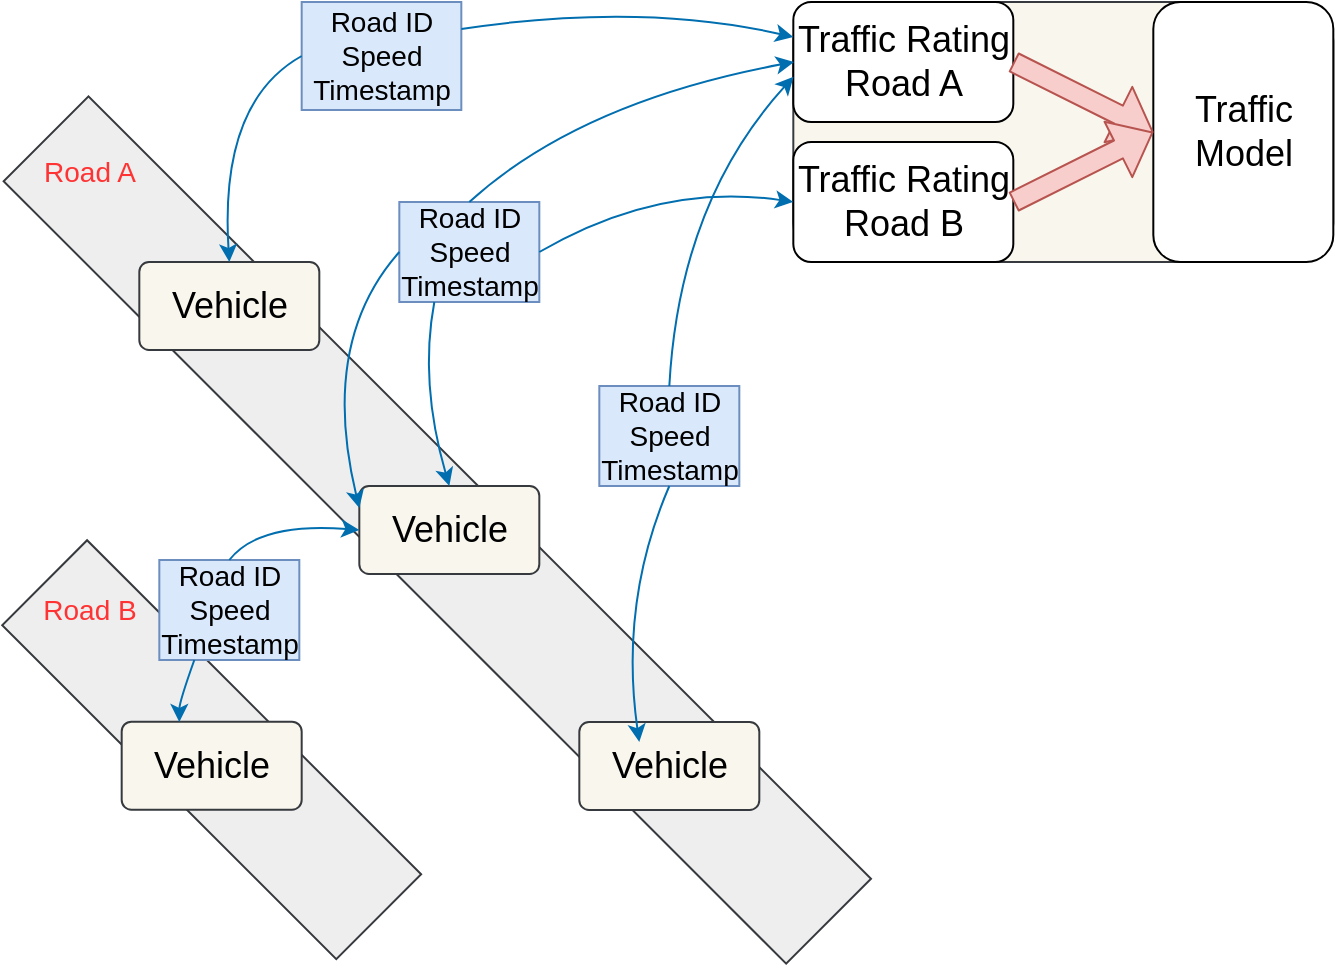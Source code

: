 <mxfile version="13.1.1" type="github">
  <diagram id="q70bziQ056zSovkO_Rw-" name="Page-1">
    <mxGraphModel dx="1038" dy="548" grid="1" gridSize="10" guides="1" tooltips="1" connect="1" arrows="1" fold="1" page="1" pageScale="1" pageWidth="827" pageHeight="1169" math="0" shadow="0">
      <root>
        <mxCell id="0" />
        <mxCell id="1" parent="0" />
        <mxCell id="WoJkxqJssHStP3WLanN2-1" value="" style="rounded=1;whiteSpace=wrap;html=1;fillColor=#f9f7ed;strokeColor=#36393d;" vertex="1" parent="1">
          <mxGeometry x="474.66" y="40" width="270" height="130" as="geometry" />
        </mxCell>
        <mxCell id="WoJkxqJssHStP3WLanN2-2" value="&lt;font style=&quot;font-size: 18px&quot;&gt;Traffic Rating Road B&lt;/font&gt;" style="rounded=1;whiteSpace=wrap;html=1;" vertex="1" parent="1">
          <mxGeometry x="474.66" y="110" width="110" height="60" as="geometry" />
        </mxCell>
        <mxCell id="WoJkxqJssHStP3WLanN2-3" value="&lt;font style=&quot;font-size: 18px&quot;&gt;Traffic Model&lt;/font&gt;" style="rounded=1;whiteSpace=wrap;html=1;" vertex="1" parent="1">
          <mxGeometry x="654.66" y="40" width="90" height="130" as="geometry" />
        </mxCell>
        <mxCell id="WoJkxqJssHStP3WLanN2-4" value="&lt;font style=&quot;font-size: 18px&quot;&gt;Traffic Rating Road A&lt;/font&gt;" style="rounded=1;whiteSpace=wrap;html=1;" vertex="1" parent="1">
          <mxGeometry x="474.66" y="40" width="110" height="60" as="geometry" />
        </mxCell>
        <mxCell id="WoJkxqJssHStP3WLanN2-5" value="" style="endArrow=classic;html=1;shadow=0;entryX=0;entryY=0.5;entryDx=0;entryDy=0;exitX=1;exitY=0.5;exitDx=0;exitDy=0;shape=flexArrow;fillColor=#f8cecc;strokeColor=#b85450;" edge="1" parent="1" source="WoJkxqJssHStP3WLanN2-4" target="WoJkxqJssHStP3WLanN2-3">
          <mxGeometry width="50" height="50" relative="1" as="geometry">
            <mxPoint x="584.66" y="-10" as="sourcePoint" />
            <mxPoint x="634.66" y="-60" as="targetPoint" />
          </mxGeometry>
        </mxCell>
        <mxCell id="WoJkxqJssHStP3WLanN2-6" value="" style="endArrow=classic;html=1;shadow=0;exitX=1;exitY=0.5;exitDx=0;exitDy=0;entryX=0;entryY=0.5;entryDx=0;entryDy=0;shape=flexArrow;fillColor=#f8cecc;strokeColor=#b85450;" edge="1" parent="1" source="WoJkxqJssHStP3WLanN2-2" target="WoJkxqJssHStP3WLanN2-3">
          <mxGeometry width="50" height="50" relative="1" as="geometry">
            <mxPoint x="964.66" y="220" as="sourcePoint" />
            <mxPoint x="1014.66" y="170" as="targetPoint" />
          </mxGeometry>
        </mxCell>
        <mxCell id="WoJkxqJssHStP3WLanN2-7" value="" style="rounded=0;whiteSpace=wrap;html=1;rotation=45;fillColor=#eeeeee;strokeColor=#36393d;" vertex="1" parent="1">
          <mxGeometry x="20" y="274" width="553.32" height="60" as="geometry" />
        </mxCell>
        <mxCell id="WoJkxqJssHStP3WLanN2-8" value="" style="rounded=0;whiteSpace=wrap;html=1;rotation=45;fillColor=#eeeeee;strokeColor=#36393d;" vertex="1" parent="1">
          <mxGeometry x="65.74" y="383.87" width="236.21" height="60" as="geometry" />
        </mxCell>
        <mxCell id="WoJkxqJssHStP3WLanN2-9" value="&lt;font style=&quot;font-size: 18px&quot;&gt;Vehicle&lt;/font&gt;" style="rounded=1;whiteSpace=wrap;html=1;arcSize=11;fillColor=#f9f7ed;strokeColor=#36393d;" vertex="1" parent="1">
          <mxGeometry x="138.84" y="399.87" width="90" height="44" as="geometry" />
        </mxCell>
        <mxCell id="WoJkxqJssHStP3WLanN2-13" value="&lt;font style=&quot;font-size: 18px&quot;&gt;Vehicle&lt;/font&gt;" style="rounded=1;whiteSpace=wrap;html=1;arcSize=11;fillColor=#f9f7ed;strokeColor=#36393d;" vertex="1" parent="1">
          <mxGeometry x="147.66" y="170" width="90" height="44" as="geometry" />
        </mxCell>
        <mxCell id="WoJkxqJssHStP3WLanN2-14" value="&lt;font style=&quot;font-size: 18px&quot;&gt;Vehicle&lt;/font&gt;" style="rounded=1;whiteSpace=wrap;html=1;arcSize=11;fillColor=#f9f7ed;strokeColor=#36393d;" vertex="1" parent="1">
          <mxGeometry x="257.66" y="282" width="90" height="44" as="geometry" />
        </mxCell>
        <mxCell id="WoJkxqJssHStP3WLanN2-15" value="&lt;font style=&quot;font-size: 18px&quot;&gt;Vehicle&lt;/font&gt;" style="rounded=1;whiteSpace=wrap;html=1;arcSize=11;fillColor=#f9f7ed;strokeColor=#36393d;" vertex="1" parent="1">
          <mxGeometry x="367.66" y="400" width="90" height="44" as="geometry" />
        </mxCell>
        <mxCell id="WoJkxqJssHStP3WLanN2-16" value="&lt;font color=&quot;#ff3333&quot; style=&quot;font-size: 14px&quot;&gt;Road A&lt;/font&gt;" style="text;html=1;strokeColor=none;fillColor=none;align=center;verticalAlign=middle;whiteSpace=wrap;rounded=0;" vertex="1" parent="1">
          <mxGeometry x="97.66" y="115" width="50" height="20" as="geometry" />
        </mxCell>
        <mxCell id="WoJkxqJssHStP3WLanN2-17" value="&lt;font color=&quot;#ff3333&quot; style=&quot;font-size: 14px&quot;&gt;Road B&lt;/font&gt;" style="text;html=1;strokeColor=none;fillColor=none;align=center;verticalAlign=middle;whiteSpace=wrap;rounded=0;" vertex="1" parent="1">
          <mxGeometry x="97.66" y="334" width="50" height="20" as="geometry" />
        </mxCell>
        <mxCell id="WoJkxqJssHStP3WLanN2-18" value="&lt;font style=&quot;font-size: 14px&quot;&gt;Road ID&lt;br&gt;Speed&lt;br&gt;Timestamp&lt;/font&gt;" style="rounded=0;whiteSpace=wrap;html=1;fillColor=#dae8fc;strokeColor=#6c8ebf;" vertex="1" parent="1">
          <mxGeometry x="157.66" y="319" width="70" height="50" as="geometry" />
        </mxCell>
        <mxCell id="WoJkxqJssHStP3WLanN2-19" value="&lt;font style=&quot;font-size: 14px&quot;&gt;Road ID&lt;br&gt;Speed&lt;br&gt;Timestamp&lt;/font&gt;" style="rounded=0;whiteSpace=wrap;html=1;fillColor=#dae8fc;strokeColor=#6c8ebf;" vertex="1" parent="1">
          <mxGeometry x="228.84" y="40" width="79.82" height="54" as="geometry" />
        </mxCell>
        <mxCell id="WoJkxqJssHStP3WLanN2-20" value="&lt;font style=&quot;font-size: 14px&quot;&gt;Road ID&lt;br&gt;Speed&lt;br&gt;Timestamp&lt;/font&gt;" style="rounded=0;whiteSpace=wrap;html=1;fillColor=#dae8fc;strokeColor=#6c8ebf;" vertex="1" parent="1">
          <mxGeometry x="377.66" y="232" width="70" height="50" as="geometry" />
        </mxCell>
        <mxCell id="WoJkxqJssHStP3WLanN2-22" value="&lt;font style=&quot;font-size: 14px&quot;&gt;Road ID&lt;br&gt;Speed&lt;br&gt;Timestamp&lt;/font&gt;" style="rounded=0;whiteSpace=wrap;html=1;fillColor=#dae8fc;strokeColor=#6c8ebf;" vertex="1" parent="1">
          <mxGeometry x="277.66" y="140" width="70" height="50" as="geometry" />
        </mxCell>
        <mxCell id="WoJkxqJssHStP3WLanN2-23" value="" style="curved=1;endArrow=classic;html=1;exitX=0.25;exitY=1;exitDx=0;exitDy=0;fillColor=#1ba1e2;strokeColor=#006EAF;" edge="1" parent="1" source="WoJkxqJssHStP3WLanN2-18">
          <mxGeometry width="50" height="50" relative="1" as="geometry">
            <mxPoint x="37.66" y="280" as="sourcePoint" />
            <mxPoint x="167.66" y="400" as="targetPoint" />
            <Array as="points">
              <mxPoint x="167.66" y="390" />
            </Array>
          </mxGeometry>
        </mxCell>
        <mxCell id="WoJkxqJssHStP3WLanN2-24" value="" style="curved=1;endArrow=classic;html=1;entryX=0;entryY=0.5;entryDx=0;entryDy=0;exitX=0.5;exitY=0;exitDx=0;exitDy=0;fillColor=#1ba1e2;strokeColor=#006EAF;" edge="1" parent="1" source="WoJkxqJssHStP3WLanN2-18" target="WoJkxqJssHStP3WLanN2-14">
          <mxGeometry width="50" height="50" relative="1" as="geometry">
            <mxPoint x="137.66" y="300" as="sourcePoint" />
            <mxPoint x="187.66" y="250" as="targetPoint" />
            <Array as="points">
              <mxPoint x="207.66" y="300" />
            </Array>
          </mxGeometry>
        </mxCell>
        <mxCell id="WoJkxqJssHStP3WLanN2-25" value="" style="curved=1;endArrow=classic;html=1;exitX=1;exitY=0.25;exitDx=0;exitDy=0;fillColor=#1ba1e2;strokeColor=#006EAF;" edge="1" parent="1" source="WoJkxqJssHStP3WLanN2-19" target="WoJkxqJssHStP3WLanN2-4">
          <mxGeometry width="50" height="50" relative="1" as="geometry">
            <mxPoint x="207.66" y="110" as="sourcePoint" />
            <mxPoint x="257.66" y="60" as="targetPoint" />
            <Array as="points">
              <mxPoint x="397.66" y="40" />
            </Array>
          </mxGeometry>
        </mxCell>
        <mxCell id="WoJkxqJssHStP3WLanN2-32" value="" style="curved=1;endArrow=classic;html=1;entryX=0.333;entryY=0.227;entryDx=0;entryDy=0;entryPerimeter=0;exitX=0.5;exitY=1;exitDx=0;exitDy=0;fillColor=#1ba1e2;strokeColor=#006EAF;" edge="1" parent="1" source="WoJkxqJssHStP3WLanN2-20" target="WoJkxqJssHStP3WLanN2-15">
          <mxGeometry width="50" height="50" relative="1" as="geometry">
            <mxPoint x="547.66" y="330" as="sourcePoint" />
            <mxPoint x="597.66" y="280" as="targetPoint" />
            <Array as="points">
              <mxPoint x="387.66" y="340" />
            </Array>
          </mxGeometry>
        </mxCell>
        <mxCell id="WoJkxqJssHStP3WLanN2-33" value="" style="curved=1;endArrow=classic;html=1;exitX=0.5;exitY=0;exitDx=0;exitDy=0;entryX=0.001;entryY=0.623;entryDx=0;entryDy=0;fillColor=#1ba1e2;strokeColor=#006EAF;entryPerimeter=0;" edge="1" parent="1" source="WoJkxqJssHStP3WLanN2-20" target="WoJkxqJssHStP3WLanN2-4">
          <mxGeometry width="50" height="50" relative="1" as="geometry">
            <mxPoint x="517.66" y="320" as="sourcePoint" />
            <mxPoint x="567.66" y="270" as="targetPoint" />
            <Array as="points">
              <mxPoint x="417.66" y="140" />
            </Array>
          </mxGeometry>
        </mxCell>
        <mxCell id="WoJkxqJssHStP3WLanN2-34" value="" style="curved=1;endArrow=classic;html=1;entryX=0.5;entryY=0;entryDx=0;entryDy=0;exitX=0;exitY=0.5;exitDx=0;exitDy=0;fillColor=#1ba1e2;strokeColor=#006EAF;" edge="1" parent="1" source="WoJkxqJssHStP3WLanN2-19" target="WoJkxqJssHStP3WLanN2-13">
          <mxGeometry width="50" height="50" relative="1" as="geometry">
            <mxPoint x="157.66" y="100" as="sourcePoint" />
            <mxPoint x="207.66" y="50" as="targetPoint" />
            <Array as="points">
              <mxPoint x="187.66" y="90" />
            </Array>
          </mxGeometry>
        </mxCell>
        <mxCell id="WoJkxqJssHStP3WLanN2-35" value="" style="curved=1;endArrow=classic;html=1;entryX=0.5;entryY=0;entryDx=0;entryDy=0;exitX=0.25;exitY=1;exitDx=0;exitDy=0;fillColor=#1ba1e2;strokeColor=#006EAF;" edge="1" parent="1" source="WoJkxqJssHStP3WLanN2-22" target="WoJkxqJssHStP3WLanN2-14">
          <mxGeometry width="50" height="50" relative="1" as="geometry">
            <mxPoint x="87.66" y="280" as="sourcePoint" />
            <mxPoint x="137.66" y="230" as="targetPoint" />
            <Array as="points">
              <mxPoint x="287.66" y="230" />
            </Array>
          </mxGeometry>
        </mxCell>
        <mxCell id="WoJkxqJssHStP3WLanN2-36" value="" style="curved=1;endArrow=classic;html=1;exitX=0.5;exitY=0;exitDx=0;exitDy=0;fillColor=#1ba1e2;strokeColor=#006EAF;" edge="1" parent="1" source="WoJkxqJssHStP3WLanN2-22">
          <mxGeometry width="50" height="50" relative="1" as="geometry">
            <mxPoint x="97.66" y="280" as="sourcePoint" />
            <mxPoint x="475" y="70" as="targetPoint" />
            <Array as="points">
              <mxPoint x="367.66" y="90" />
            </Array>
          </mxGeometry>
        </mxCell>
        <mxCell id="WoJkxqJssHStP3WLanN2-37" value="" style="curved=1;endArrow=classic;html=1;entryX=0;entryY=0.25;entryDx=0;entryDy=0;exitX=0;exitY=0.5;exitDx=0;exitDy=0;fillColor=#1ba1e2;strokeColor=#006EAF;" edge="1" parent="1" source="WoJkxqJssHStP3WLanN2-22" target="WoJkxqJssHStP3WLanN2-14">
          <mxGeometry width="50" height="50" relative="1" as="geometry">
            <mxPoint x="37.66" y="270" as="sourcePoint" />
            <mxPoint x="87.66" y="220" as="targetPoint" />
            <Array as="points">
              <mxPoint x="237.66" y="210" />
            </Array>
          </mxGeometry>
        </mxCell>
        <mxCell id="WoJkxqJssHStP3WLanN2-38" value="" style="curved=1;endArrow=classic;html=1;entryX=0;entryY=0.5;entryDx=0;entryDy=0;exitX=1;exitY=0.5;exitDx=0;exitDy=0;fillColor=#1ba1e2;strokeColor=#006EAF;" edge="1" parent="1" source="WoJkxqJssHStP3WLanN2-22" target="WoJkxqJssHStP3WLanN2-2">
          <mxGeometry width="50" height="50" relative="1" as="geometry">
            <mxPoint x="27.66" y="280" as="sourcePoint" />
            <mxPoint x="77.66" y="230" as="targetPoint" />
            <Array as="points">
              <mxPoint x="407.66" y="130" />
            </Array>
          </mxGeometry>
        </mxCell>
      </root>
    </mxGraphModel>
  </diagram>
</mxfile>
